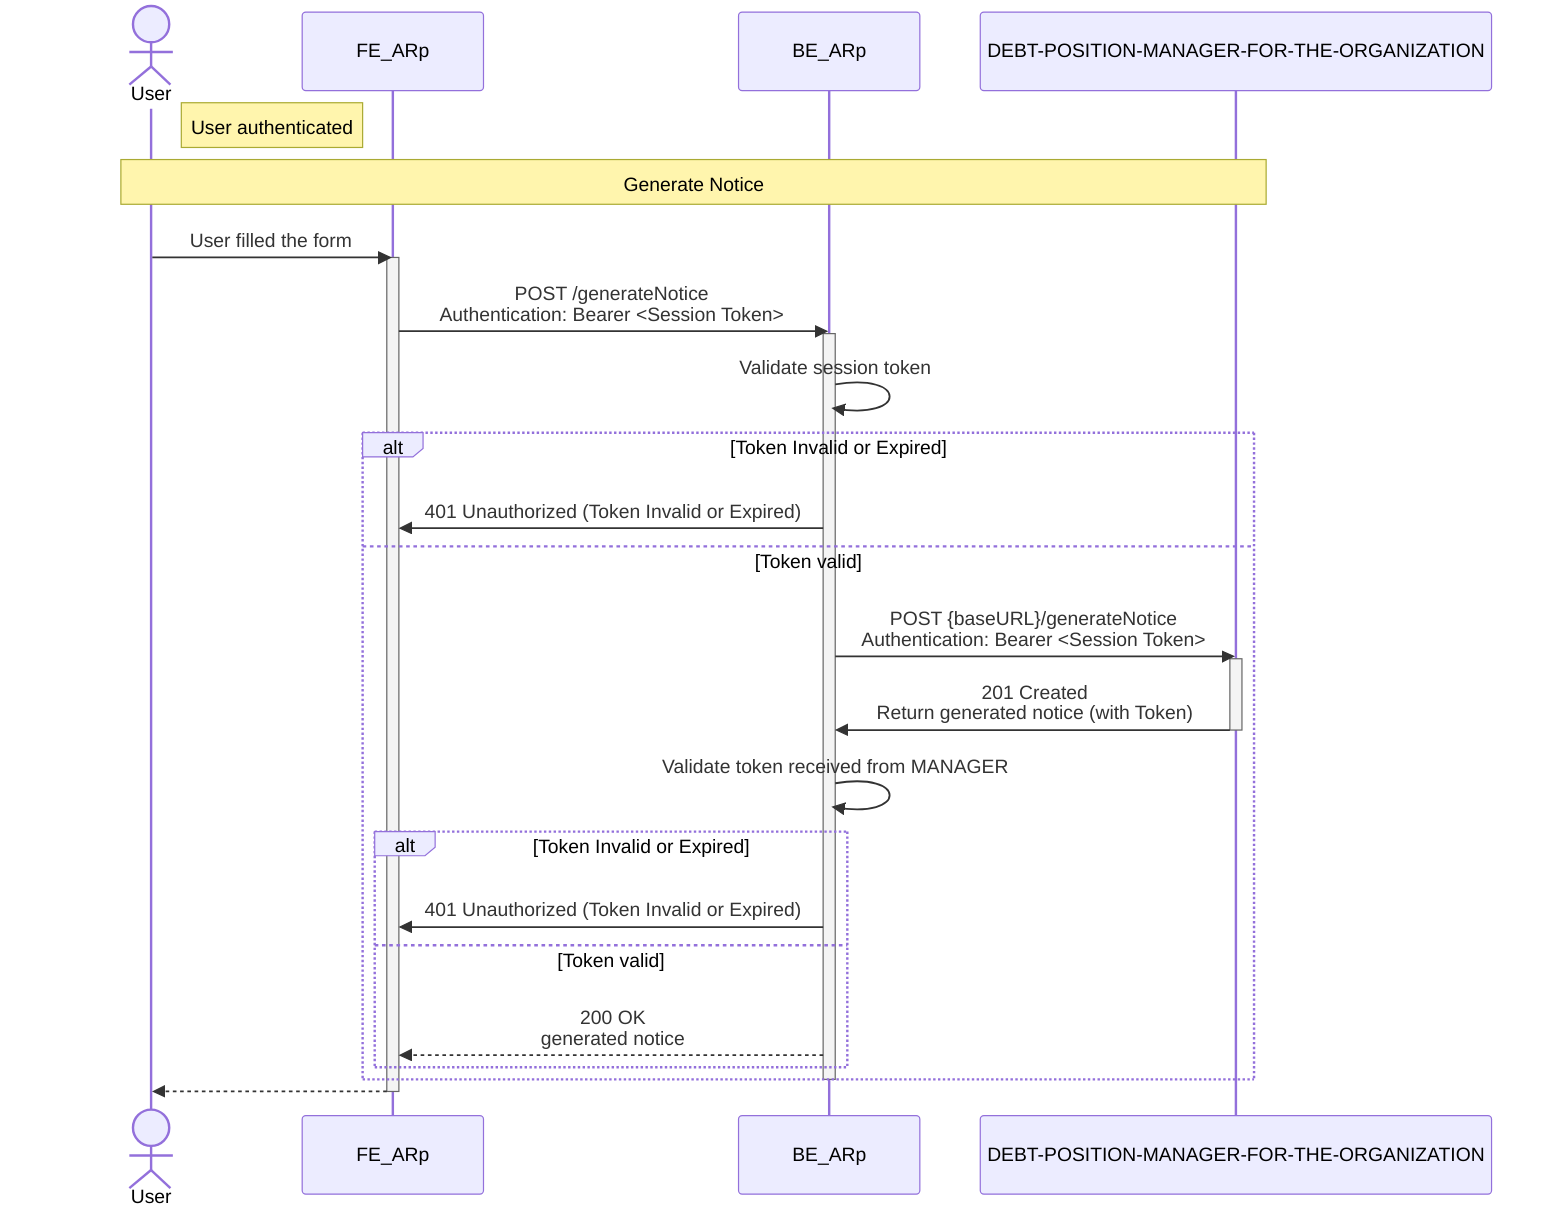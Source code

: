 sequenceDiagram
    actor User
    participant FE_ARp
    participant BE_ARp
    participant MANAGER as DEBT-POSITION-MANAGER-FOR-THE-ORGANIZATION

    note right of User: User authenticated
    note over User, MANAGER : Generate Notice
    User ->> FE_ARp : User filled the form
    activate FE_ARp
        FE_ARp ->> BE_ARp : POST /generateNotice <br> Authentication: Bearer <Session Token>
        activate BE_ARp
            BE_ARp ->> BE_ARp : Validate session token
            alt Token Invalid or Expired
                BE_ARp ->> FE_ARp : 401 Unauthorized (Token Invalid or Expired)
            else Token valid
                BE_ARp ->> MANAGER : POST {baseURL}/generateNotice <br> Authentication: Bearer <Session Token>
                activate MANAGER
                    MANAGER ->> BE_ARp : 201 Created <br> Return generated notice (with Token)
                deactivate MANAGER

                BE_ARp ->> BE_ARp : Validate token received from MANAGER
                alt Token Invalid or Expired
                    BE_ARp ->> FE_ARp : 401 Unauthorized (Token Invalid or Expired)
                else Token valid
                    BE_ARp -->> FE_ARp : 200 OK <br> generated notice
                end
            end
        deactivate BE_ARp
        FE_ARp -->> User: #
    deactivate FE_ARp